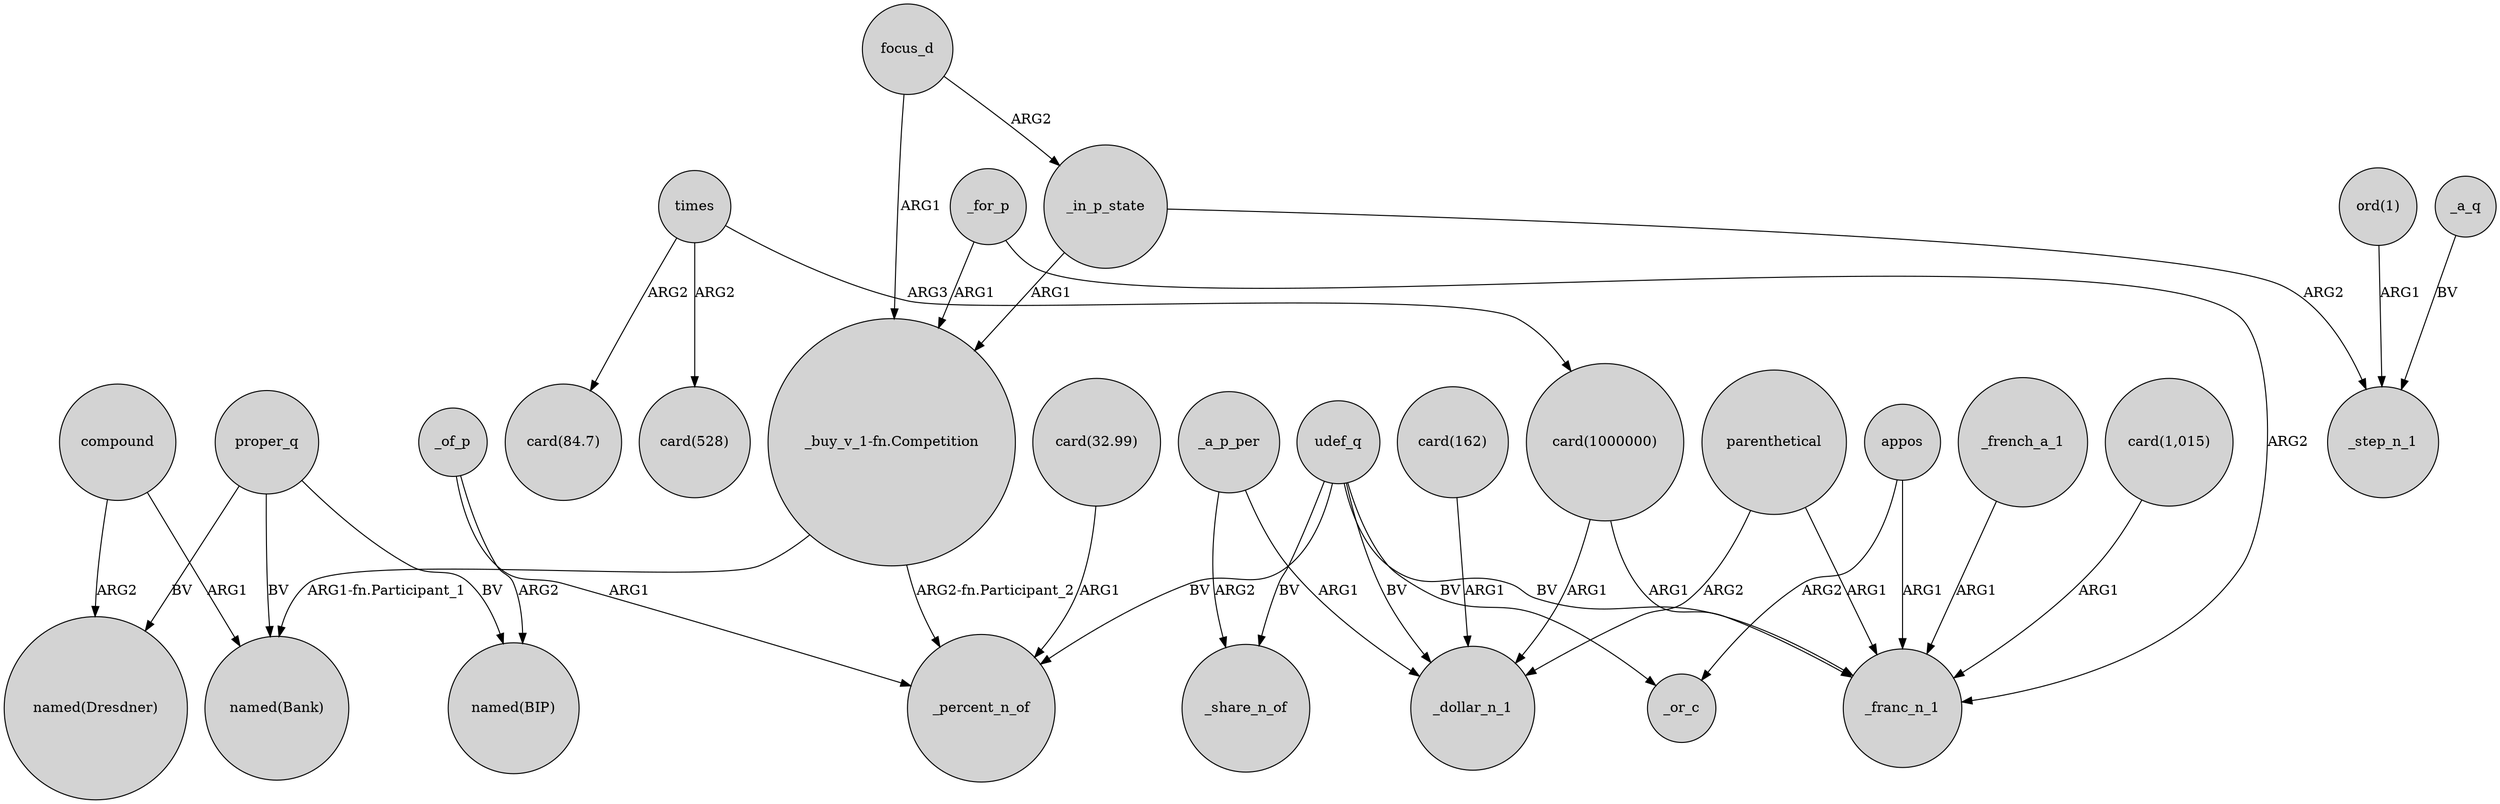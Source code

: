 digraph {
	node [shape=circle style=filled]
	focus_d -> _in_p_state [label=ARG2]
	"_buy_v_1-fn.Competition" -> "named(Bank)" [label="ARG1-fn.Participant_1"]
	appos -> _or_c [label=ARG2]
	appos -> _franc_n_1 [label=ARG1]
	"_buy_v_1-fn.Competition" -> _percent_n_of [label="ARG2-fn.Participant_2"]
	"card(1000000)" -> _franc_n_1 [label=ARG1]
	"ord(1)" -> _step_n_1 [label=ARG1]
	_french_a_1 -> _franc_n_1 [label=ARG1]
	times -> "card(1000000)" [label=ARG3]
	_for_p -> _franc_n_1 [label=ARG2]
	compound -> "named(Bank)" [label=ARG1]
	_of_p -> _percent_n_of [label=ARG1]
	"card(1,015)" -> _franc_n_1 [label=ARG1]
	times -> "card(84.7)" [label=ARG2]
	udef_q -> _or_c [label=BV]
	_of_p -> "named(BIP)" [label=ARG2]
	_in_p_state -> "_buy_v_1-fn.Competition" [label=ARG1]
	times -> "card(528)" [label=ARG2]
	_a_p_per -> _share_n_of [label=ARG2]
	udef_q -> _percent_n_of [label=BV]
	udef_q -> _franc_n_1 [label=BV]
	udef_q -> _share_n_of [label=BV]
	focus_d -> "_buy_v_1-fn.Competition" [label=ARG1]
	udef_q -> _dollar_n_1 [label=BV]
	"card(1000000)" -> _dollar_n_1 [label=ARG1]
	_a_p_per -> _dollar_n_1 [label=ARG1]
	_a_q -> _step_n_1 [label=BV]
	proper_q -> "named(Dresdner)" [label=BV]
	"card(32.99)" -> _percent_n_of [label=ARG1]
	compound -> "named(Dresdner)" [label=ARG2]
	parenthetical -> _dollar_n_1 [label=ARG2]
	_in_p_state -> _step_n_1 [label=ARG2]
	parenthetical -> _franc_n_1 [label=ARG1]
	_for_p -> "_buy_v_1-fn.Competition" [label=ARG1]
	"card(162)" -> _dollar_n_1 [label=ARG1]
	proper_q -> "named(Bank)" [label=BV]
	proper_q -> "named(BIP)" [label=BV]
}

